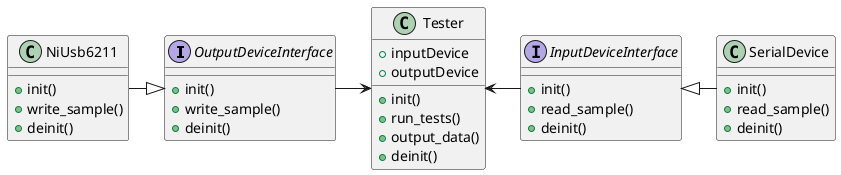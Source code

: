 @startuml tester

' Interfaces/classes
interface OutputDeviceInterface {
    + init()
    + write_sample()
    + deinit()
}

class NiUsb6211 {
    + init()
    + write_sample()
    + deinit()
}

interface InputDeviceInterface {
    + init()
    + read_sample()
    + deinit()
}

class SerialDevice {
    + init()
    + read_sample()
    + deinit()
}

class Tester {
    + inputDevice
    + outputDevice
    + init()
    + run_tests()
    + output_data()
    + deinit()
}

'  Relations
OutputDeviceInterface <|-left- NiUsb6211
InputDeviceInterface <|-right- SerialDevice

Tester <-left- OutputDeviceInterface
Tester <-right- InputDeviceInterface

@enduml
